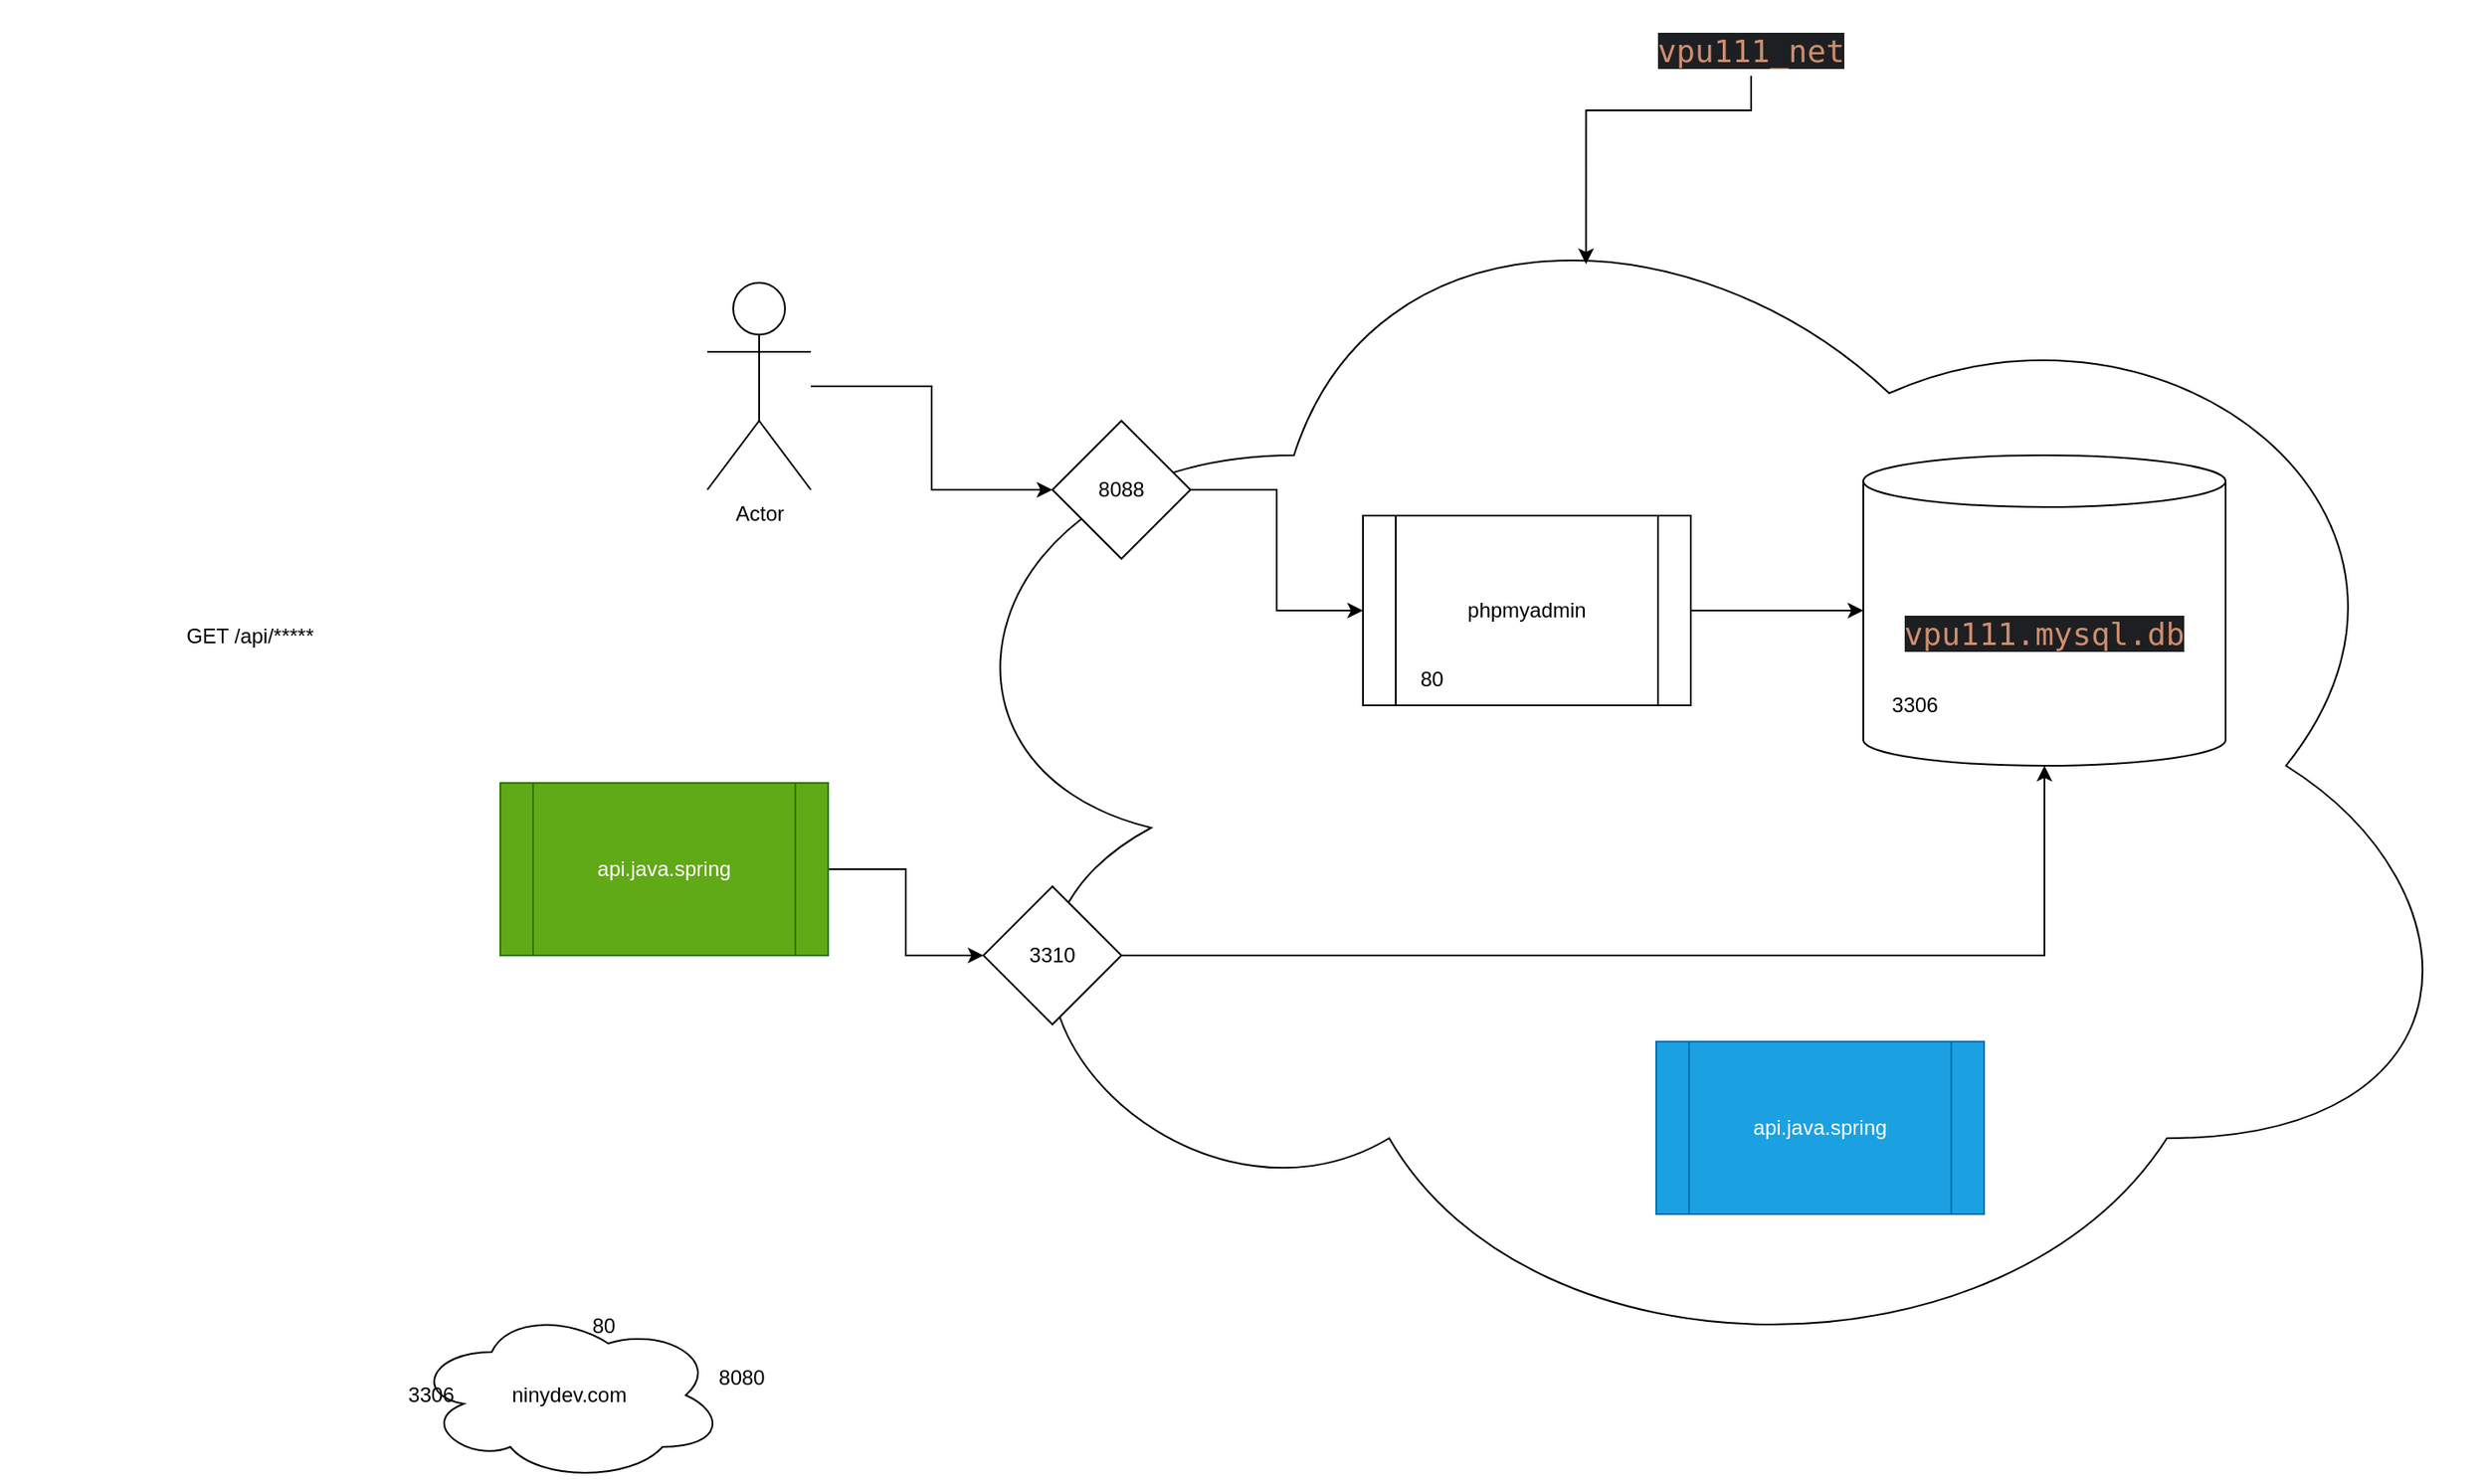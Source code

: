 <mxfile version="24.2.5" type="device">
  <diagram name="Page-1" id="hVW5ZeF1mBeUuZHS8N9w">
    <mxGraphModel dx="2543" dy="1867" grid="1" gridSize="10" guides="1" tooltips="1" connect="1" arrows="1" fold="1" page="1" pageScale="1" pageWidth="1100" pageHeight="850" math="0" shadow="0">
      <root>
        <mxCell id="0" />
        <mxCell id="1" parent="0" />
        <mxCell id="t4nfNsXCcJQWCxd6B4Hm-1" value="" style="ellipse;shape=cloud;whiteSpace=wrap;html=1;" vertex="1" parent="1">
          <mxGeometry x="170" y="20" width="920" height="720" as="geometry" />
        </mxCell>
        <mxCell id="t4nfNsXCcJQWCxd6B4Hm-2" value="&lt;div style=&quot;background-color:#1e1f22;color:#bcbec4&quot;&gt;&lt;pre style=&quot;font-family:&#39;JetBrains Mono&#39;,monospace;font-size:13.5pt;&quot;&gt;&lt;span style=&quot;color:#cf8e6d;&quot;&gt;vpu111.mysql.db&lt;/span&gt;&lt;/pre&gt;&lt;/div&gt;" style="shape=cylinder3;whiteSpace=wrap;html=1;boundedLbl=1;backgroundOutline=1;size=15;" vertex="1" parent="1">
          <mxGeometry x="730" y="200" width="210" height="180" as="geometry" />
        </mxCell>
        <mxCell id="t4nfNsXCcJQWCxd6B4Hm-3" value="&lt;div style=&quot;background-color:#1e1f22;color:#bcbec4&quot;&gt;&lt;pre style=&quot;font-family:&#39;JetBrains Mono&#39;,monospace;font-size:13.5pt;&quot;&gt;&lt;span style=&quot;color:#cf8e6d;&quot;&gt;vpu111_net&lt;/span&gt;&lt;/pre&gt;&lt;/div&gt;" style="text;html=1;align=center;verticalAlign=middle;whiteSpace=wrap;rounded=0;" vertex="1" parent="1">
          <mxGeometry x="540" y="-50" width="250" height="30" as="geometry" />
        </mxCell>
        <mxCell id="t4nfNsXCcJQWCxd6B4Hm-4" style="edgeStyle=orthogonalEdgeStyle;rounded=0;orthogonalLoop=1;jettySize=auto;html=1;entryX=0.434;entryY=0.096;entryDx=0;entryDy=0;entryPerimeter=0;" edge="1" parent="1" source="t4nfNsXCcJQWCxd6B4Hm-3" target="t4nfNsXCcJQWCxd6B4Hm-1">
          <mxGeometry relative="1" as="geometry" />
        </mxCell>
        <mxCell id="t4nfNsXCcJQWCxd6B4Hm-16" style="edgeStyle=orthogonalEdgeStyle;rounded=0;orthogonalLoop=1;jettySize=auto;html=1;" edge="1" parent="1" source="t4nfNsXCcJQWCxd6B4Hm-5" target="t4nfNsXCcJQWCxd6B4Hm-9">
          <mxGeometry relative="1" as="geometry" />
        </mxCell>
        <mxCell id="t4nfNsXCcJQWCxd6B4Hm-5" value="Actor" style="shape=umlActor;verticalLabelPosition=bottom;verticalAlign=top;html=1;outlineConnect=0;" vertex="1" parent="1">
          <mxGeometry x="60" y="100" width="60" height="120" as="geometry" />
        </mxCell>
        <mxCell id="t4nfNsXCcJQWCxd6B4Hm-18" style="edgeStyle=orthogonalEdgeStyle;rounded=0;orthogonalLoop=1;jettySize=auto;html=1;" edge="1" parent="1" source="t4nfNsXCcJQWCxd6B4Hm-6" target="t4nfNsXCcJQWCxd6B4Hm-2">
          <mxGeometry relative="1" as="geometry" />
        </mxCell>
        <mxCell id="t4nfNsXCcJQWCxd6B4Hm-6" value="phpmyadmin" style="shape=process;whiteSpace=wrap;html=1;backgroundOutline=1;" vertex="1" parent="1">
          <mxGeometry x="440" y="235" width="190" height="110" as="geometry" />
        </mxCell>
        <mxCell id="t4nfNsXCcJQWCxd6B4Hm-7" value="3306" style="text;html=1;align=center;verticalAlign=middle;whiteSpace=wrap;rounded=0;" vertex="1" parent="1">
          <mxGeometry x="730" y="330" width="60" height="30" as="geometry" />
        </mxCell>
        <mxCell id="t4nfNsXCcJQWCxd6B4Hm-8" value="80" style="text;html=1;align=center;verticalAlign=middle;whiteSpace=wrap;rounded=0;" vertex="1" parent="1">
          <mxGeometry x="450" y="315" width="60" height="30" as="geometry" />
        </mxCell>
        <mxCell id="t4nfNsXCcJQWCxd6B4Hm-17" style="edgeStyle=orthogonalEdgeStyle;rounded=0;orthogonalLoop=1;jettySize=auto;html=1;" edge="1" parent="1" source="t4nfNsXCcJQWCxd6B4Hm-9" target="t4nfNsXCcJQWCxd6B4Hm-6">
          <mxGeometry relative="1" as="geometry" />
        </mxCell>
        <mxCell id="t4nfNsXCcJQWCxd6B4Hm-9" value="8088" style="rhombus;whiteSpace=wrap;html=1;" vertex="1" parent="1">
          <mxGeometry x="260" y="180" width="80" height="80" as="geometry" />
        </mxCell>
        <mxCell id="t4nfNsXCcJQWCxd6B4Hm-15" value="" style="group" vertex="1" connectable="0" parent="1">
          <mxGeometry x="-130" y="690" width="240" height="105" as="geometry" />
        </mxCell>
        <mxCell id="t4nfNsXCcJQWCxd6B4Hm-13" value="" style="group" vertex="1" connectable="0" parent="t4nfNsXCcJQWCxd6B4Hm-15">
          <mxGeometry width="200" height="105" as="geometry" />
        </mxCell>
        <mxCell id="t4nfNsXCcJQWCxd6B4Hm-10" value="ninydev.com" style="ellipse;shape=cloud;whiteSpace=wrap;html=1;" vertex="1" parent="t4nfNsXCcJQWCxd6B4Hm-13">
          <mxGeometry x="20" y="5" width="180" height="100" as="geometry" />
        </mxCell>
        <mxCell id="t4nfNsXCcJQWCxd6B4Hm-11" value="3306" style="text;html=1;align=center;verticalAlign=middle;whiteSpace=wrap;rounded=0;" vertex="1" parent="t4nfNsXCcJQWCxd6B4Hm-13">
          <mxGeometry y="40" width="60" height="30" as="geometry" />
        </mxCell>
        <mxCell id="t4nfNsXCcJQWCxd6B4Hm-12" value="80" style="text;html=1;align=center;verticalAlign=middle;whiteSpace=wrap;rounded=0;" vertex="1" parent="t4nfNsXCcJQWCxd6B4Hm-13">
          <mxGeometry x="100" width="60" height="30" as="geometry" />
        </mxCell>
        <mxCell id="t4nfNsXCcJQWCxd6B4Hm-14" value="8080" style="text;html=1;align=center;verticalAlign=middle;whiteSpace=wrap;rounded=0;" vertex="1" parent="t4nfNsXCcJQWCxd6B4Hm-15">
          <mxGeometry x="180" y="30" width="60" height="30" as="geometry" />
        </mxCell>
        <mxCell id="t4nfNsXCcJQWCxd6B4Hm-22" style="edgeStyle=orthogonalEdgeStyle;rounded=0;orthogonalLoop=1;jettySize=auto;html=1;" edge="1" parent="1" source="t4nfNsXCcJQWCxd6B4Hm-19" target="t4nfNsXCcJQWCxd6B4Hm-21">
          <mxGeometry relative="1" as="geometry" />
        </mxCell>
        <mxCell id="t4nfNsXCcJQWCxd6B4Hm-19" value="api.java.spring" style="shape=process;whiteSpace=wrap;html=1;backgroundOutline=1;fillColor=#60a917;fontColor=#ffffff;strokeColor=#2D7600;" vertex="1" parent="1">
          <mxGeometry x="-60" y="390" width="190" height="100" as="geometry" />
        </mxCell>
        <mxCell id="t4nfNsXCcJQWCxd6B4Hm-23" style="edgeStyle=orthogonalEdgeStyle;rounded=0;orthogonalLoop=1;jettySize=auto;html=1;" edge="1" parent="1" source="t4nfNsXCcJQWCxd6B4Hm-21" target="t4nfNsXCcJQWCxd6B4Hm-2">
          <mxGeometry relative="1" as="geometry" />
        </mxCell>
        <mxCell id="t4nfNsXCcJQWCxd6B4Hm-21" value="3310" style="rhombus;whiteSpace=wrap;html=1;" vertex="1" parent="1">
          <mxGeometry x="220" y="450" width="80" height="80" as="geometry" />
        </mxCell>
        <mxCell id="t4nfNsXCcJQWCxd6B4Hm-24" value="api.java.spring" style="shape=process;whiteSpace=wrap;html=1;backgroundOutline=1;fillColor=#1ba1e2;fontColor=#ffffff;strokeColor=#006EAF;" vertex="1" parent="1">
          <mxGeometry x="610" y="540" width="190" height="100" as="geometry" />
        </mxCell>
        <mxCell id="t4nfNsXCcJQWCxd6B4Hm-25" value="GET /api/*****" style="text;html=1;align=center;verticalAlign=middle;whiteSpace=wrap;rounded=0;" vertex="1" parent="1">
          <mxGeometry x="-350" y="265" width="290" height="80" as="geometry" />
        </mxCell>
      </root>
    </mxGraphModel>
  </diagram>
</mxfile>
